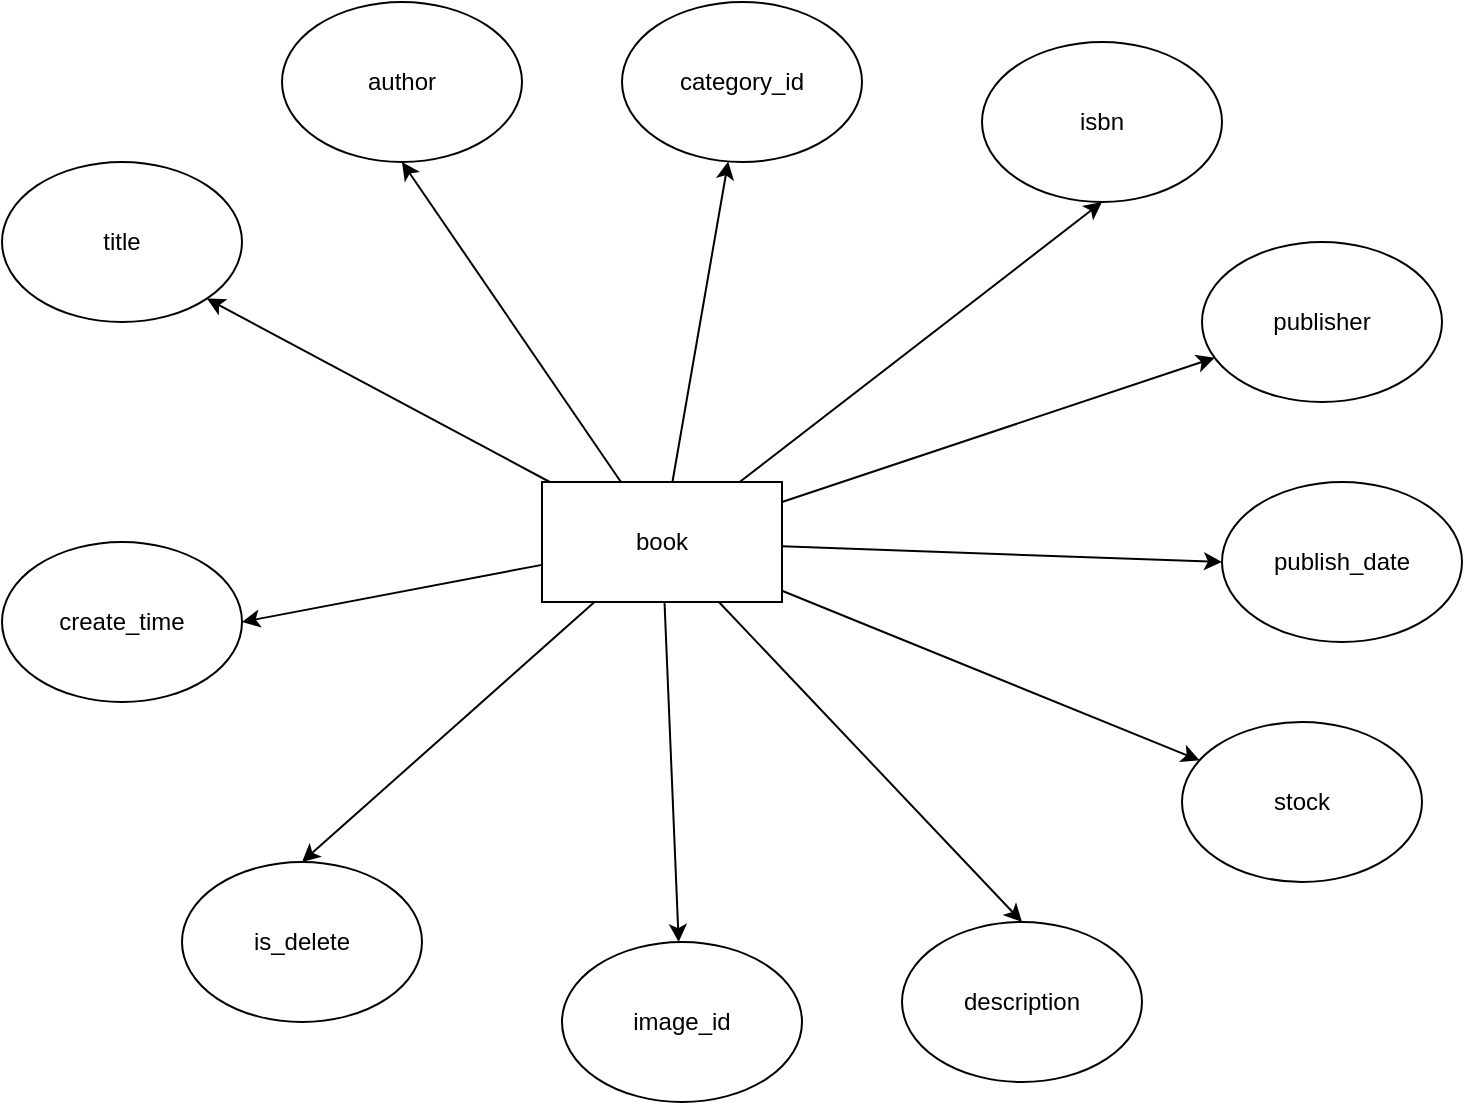 <mxfile>
    <diagram id="YTGRNDIYLsDVCo5CeeWu" name="第 1 页">
        <mxGraphModel dx="1137" dy="787" grid="1" gridSize="10" guides="1" tooltips="1" connect="1" arrows="1" fold="1" page="1" pageScale="1" pageWidth="827" pageHeight="1169" math="0" shadow="0">
            <root>
                <mxCell id="0"/>
                <mxCell id="1" parent="0"/>
                <mxCell id="15" style="edgeStyle=none;html=1;" edge="1" parent="1" source="2" target="16">
                    <mxGeometry relative="1" as="geometry">
                        <mxPoint x="590" y="360" as="targetPoint"/>
                    </mxGeometry>
                </mxCell>
                <mxCell id="17" style="edgeStyle=none;html=1;" edge="1" parent="1" source="2" target="7">
                    <mxGeometry relative="1" as="geometry"/>
                </mxCell>
                <mxCell id="19" style="edgeStyle=none;html=1;entryX=0;entryY=0.5;entryDx=0;entryDy=0;" edge="1" parent="1" source="2" target="13">
                    <mxGeometry relative="1" as="geometry"/>
                </mxCell>
                <mxCell id="20" style="edgeStyle=none;html=1;entryX=0.5;entryY=1;entryDx=0;entryDy=0;" edge="1" parent="1" source="2" target="6">
                    <mxGeometry relative="1" as="geometry"/>
                </mxCell>
                <mxCell id="21" style="edgeStyle=none;html=1;" edge="1" parent="1" source="2" target="5">
                    <mxGeometry relative="1" as="geometry"/>
                </mxCell>
                <mxCell id="25" style="edgeStyle=none;html=1;entryX=0.5;entryY=1;entryDx=0;entryDy=0;" edge="1" parent="1" source="2" target="4">
                    <mxGeometry relative="1" as="geometry"/>
                </mxCell>
                <mxCell id="26" style="edgeStyle=none;html=1;entryX=1;entryY=1;entryDx=0;entryDy=0;" edge="1" parent="1" source="2" target="3">
                    <mxGeometry relative="1" as="geometry"/>
                </mxCell>
                <mxCell id="32" style="edgeStyle=none;html=1;entryX=1;entryY=0.5;entryDx=0;entryDy=0;" edge="1" parent="1" source="2" target="31">
                    <mxGeometry relative="1" as="geometry"/>
                </mxCell>
                <mxCell id="33" style="edgeStyle=none;html=1;entryX=0.5;entryY=0;entryDx=0;entryDy=0;" edge="1" parent="1" source="2" target="30">
                    <mxGeometry relative="1" as="geometry"/>
                </mxCell>
                <mxCell id="35" style="edgeStyle=none;html=1;entryX=0.5;entryY=0;entryDx=0;entryDy=0;" edge="1" parent="1" source="2" target="27">
                    <mxGeometry relative="1" as="geometry"/>
                </mxCell>
                <mxCell id="2" value="book" style="rounded=0;whiteSpace=wrap;html=1;" parent="1" vertex="1">
                    <mxGeometry x="300" y="330" width="120" height="60" as="geometry"/>
                </mxCell>
                <mxCell id="3" value="title" style="ellipse;whiteSpace=wrap;html=1;" parent="1" vertex="1">
                    <mxGeometry x="30" y="170" width="120" height="80" as="geometry"/>
                </mxCell>
                <mxCell id="4" value="author" style="ellipse;whiteSpace=wrap;html=1;" parent="1" vertex="1">
                    <mxGeometry x="170" y="90" width="120" height="80" as="geometry"/>
                </mxCell>
                <mxCell id="5" value="category_id" style="ellipse;whiteSpace=wrap;html=1;" parent="1" vertex="1">
                    <mxGeometry x="340" y="90" width="120" height="80" as="geometry"/>
                </mxCell>
                <mxCell id="6" value="isbn" style="ellipse;whiteSpace=wrap;html=1;" parent="1" vertex="1">
                    <mxGeometry x="520" y="110" width="120" height="80" as="geometry"/>
                </mxCell>
                <mxCell id="7" value="publisher" style="ellipse;whiteSpace=wrap;html=1;" parent="1" vertex="1">
                    <mxGeometry x="630" y="210" width="120" height="80" as="geometry"/>
                </mxCell>
                <mxCell id="13" value="publish_date" style="ellipse;whiteSpace=wrap;html=1;" vertex="1" parent="1">
                    <mxGeometry x="640" y="330" width="120" height="80" as="geometry"/>
                </mxCell>
                <mxCell id="16" value="stock" style="ellipse;whiteSpace=wrap;html=1;" vertex="1" parent="1">
                    <mxGeometry x="620" y="450" width="120" height="80" as="geometry"/>
                </mxCell>
                <mxCell id="27" value="description" style="ellipse;whiteSpace=wrap;html=1;" vertex="1" parent="1">
                    <mxGeometry x="480" y="550" width="120" height="80" as="geometry"/>
                </mxCell>
                <mxCell id="28" value="image_id" style="ellipse;whiteSpace=wrap;html=1;" vertex="1" parent="1">
                    <mxGeometry x="310" y="560" width="120" height="80" as="geometry"/>
                </mxCell>
                <mxCell id="30" value="is_delete" style="ellipse;whiteSpace=wrap;html=1;" vertex="1" parent="1">
                    <mxGeometry x="120" y="520" width="120" height="80" as="geometry"/>
                </mxCell>
                <mxCell id="31" value="create_time" style="ellipse;whiteSpace=wrap;html=1;" vertex="1" parent="1">
                    <mxGeometry x="30" y="360" width="120" height="80" as="geometry"/>
                </mxCell>
                <mxCell id="34" style="edgeStyle=none;html=1;" edge="1" parent="1" source="2" target="28">
                    <mxGeometry relative="1" as="geometry"/>
                </mxCell>
            </root>
        </mxGraphModel>
    </diagram>
</mxfile>